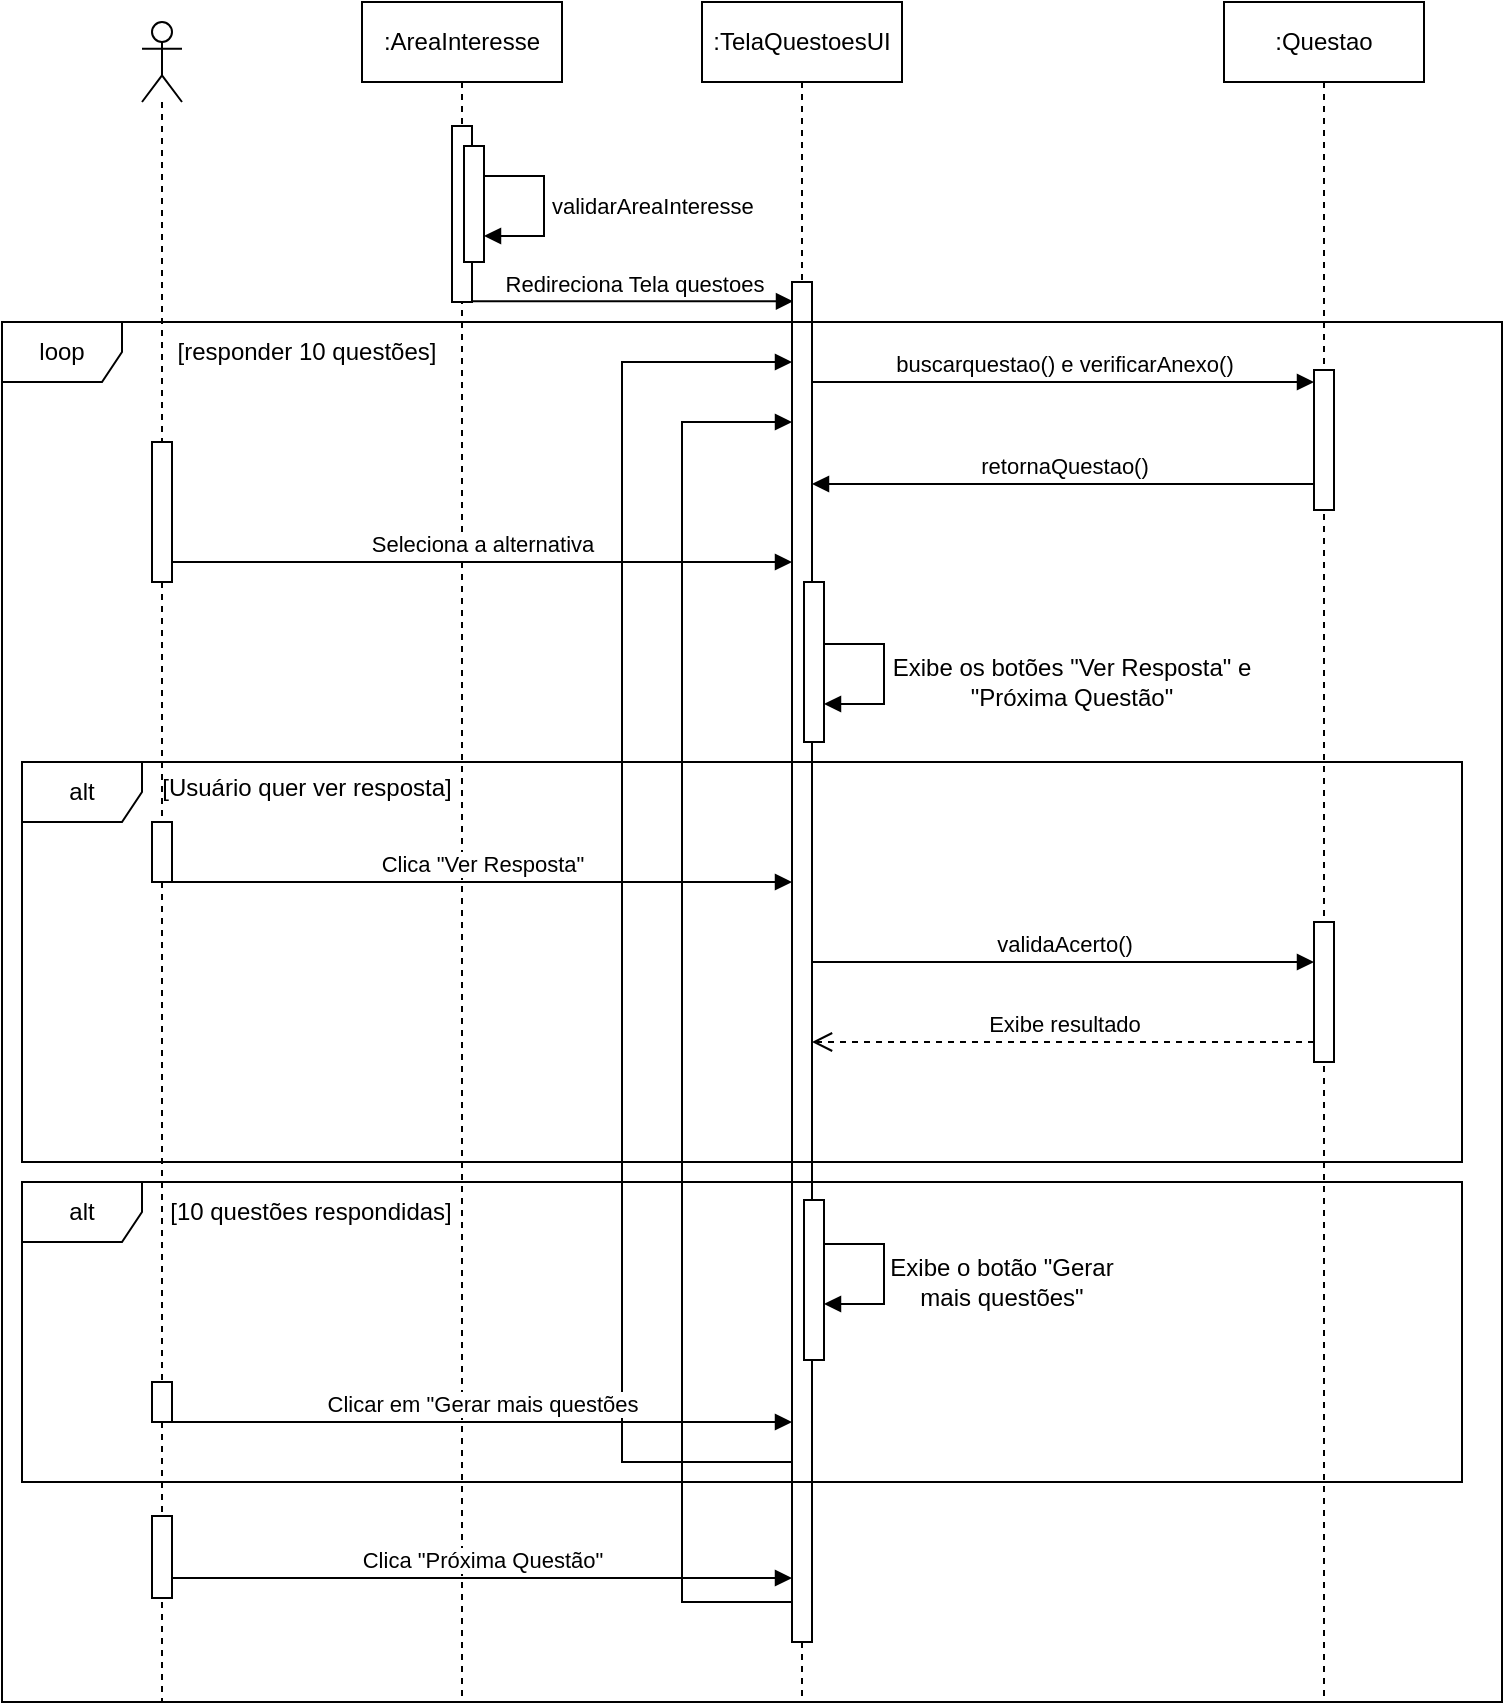 <mxfile version="27.1.1">
  <diagram name="Page-1" id="2YBvvXClWsGukQMizWep">
    <mxGraphModel dx="952" dy="415" grid="1" gridSize="10" guides="1" tooltips="1" connect="1" arrows="1" fold="1" page="1" pageScale="1" pageWidth="850" pageHeight="1100" math="0" shadow="0">
      <root>
        <mxCell id="0" />
        <mxCell id="1" parent="0" />
        <mxCell id="DWPmKB5S3XlxeZs-cIkL-1" value="" style="shape=umlLifeline;perimeter=lifelinePerimeter;whiteSpace=wrap;html=1;container=1;dropTarget=0;collapsible=0;recursiveResize=0;outlineConnect=0;portConstraint=eastwest;newEdgeStyle={&quot;curved&quot;:0,&quot;rounded&quot;:0};participant=umlActor;" vertex="1" parent="1">
          <mxGeometry x="80" y="70" width="20" height="840" as="geometry" />
        </mxCell>
        <mxCell id="DWPmKB5S3XlxeZs-cIkL-14" value="" style="html=1;points=[[0,0,0,0,5],[0,1,0,0,-5],[1,0,0,0,5],[1,1,0,0,-5]];perimeter=orthogonalPerimeter;outlineConnect=0;targetShapes=umlLifeline;portConstraint=eastwest;newEdgeStyle={&quot;curved&quot;:0,&quot;rounded&quot;:0};" vertex="1" parent="DWPmKB5S3XlxeZs-cIkL-1">
          <mxGeometry x="5" y="210" width="10" height="70" as="geometry" />
        </mxCell>
        <mxCell id="DWPmKB5S3XlxeZs-cIkL-42" value="" style="html=1;points=[[0,0,0,0,5],[0,1,0,0,-5],[1,0,0,0,5],[1,1,0,0,-5]];perimeter=orthogonalPerimeter;outlineConnect=0;targetShapes=umlLifeline;portConstraint=eastwest;newEdgeStyle={&quot;curved&quot;:0,&quot;rounded&quot;:0};" vertex="1" parent="DWPmKB5S3XlxeZs-cIkL-1">
          <mxGeometry x="5" y="680" width="10" height="20" as="geometry" />
        </mxCell>
        <mxCell id="DWPmKB5S3XlxeZs-cIkL-2" value=":TelaQuestoesUI" style="shape=umlLifeline;perimeter=lifelinePerimeter;whiteSpace=wrap;html=1;container=1;dropTarget=0;collapsible=0;recursiveResize=0;outlineConnect=0;portConstraint=eastwest;newEdgeStyle={&quot;curved&quot;:0,&quot;rounded&quot;:0};" vertex="1" parent="1">
          <mxGeometry x="360" y="60" width="100" height="850" as="geometry" />
        </mxCell>
        <mxCell id="DWPmKB5S3XlxeZs-cIkL-11" value="" style="html=1;points=[[0,0,0,0,5],[0,1,0,0,-5],[1,0,0,0,5],[1,1,0,0,-5]];perimeter=orthogonalPerimeter;outlineConnect=0;targetShapes=umlLifeline;portConstraint=eastwest;newEdgeStyle={&quot;curved&quot;:0,&quot;rounded&quot;:0};" vertex="1" parent="DWPmKB5S3XlxeZs-cIkL-2">
          <mxGeometry x="45" y="140" width="10" height="680" as="geometry" />
        </mxCell>
        <mxCell id="DWPmKB5S3XlxeZs-cIkL-16" value="" style="html=1;points=[[0,0,0,0,5],[0,1,0,0,-5],[1,0,0,0,5],[1,1,0,0,-5]];perimeter=orthogonalPerimeter;outlineConnect=0;targetShapes=umlLifeline;portConstraint=eastwest;newEdgeStyle={&quot;curved&quot;:0,&quot;rounded&quot;:0};" vertex="1" parent="DWPmKB5S3XlxeZs-cIkL-2">
          <mxGeometry x="51" y="290" width="10" height="80" as="geometry" />
        </mxCell>
        <mxCell id="DWPmKB5S3XlxeZs-cIkL-37" value="" style="html=1;align=left;spacingLeft=2;endArrow=block;rounded=0;edgeStyle=orthogonalEdgeStyle;curved=0;rounded=0;" edge="1" parent="DWPmKB5S3XlxeZs-cIkL-2" source="DWPmKB5S3XlxeZs-cIkL-11" target="DWPmKB5S3XlxeZs-cIkL-11">
          <mxGeometry x="-0.005" relative="1" as="geometry">
            <mxPoint x="61" y="820" as="sourcePoint" />
            <Array as="points">
              <mxPoint x="-40" y="730" />
              <mxPoint x="-40" y="180" />
            </Array>
            <mxPoint x="40" y="180" as="targetPoint" />
            <mxPoint as="offset" />
          </mxGeometry>
        </mxCell>
        <mxCell id="DWPmKB5S3XlxeZs-cIkL-41" value="" style="html=1;align=left;spacingLeft=2;endArrow=block;rounded=0;edgeStyle=orthogonalEdgeStyle;curved=0;rounded=0;" edge="1" parent="DWPmKB5S3XlxeZs-cIkL-2" source="DWPmKB5S3XlxeZs-cIkL-11" target="DWPmKB5S3XlxeZs-cIkL-11">
          <mxGeometry x="-0.005" relative="1" as="geometry">
            <mxPoint x="40" y="810" as="sourcePoint" />
            <Array as="points">
              <mxPoint x="-10" y="800" />
              <mxPoint x="-10" y="210" />
            </Array>
            <mxPoint x="51" y="370" as="targetPoint" />
            <mxPoint as="offset" />
          </mxGeometry>
        </mxCell>
        <mxCell id="DWPmKB5S3XlxeZs-cIkL-3" value=":Questao" style="shape=umlLifeline;perimeter=lifelinePerimeter;whiteSpace=wrap;html=1;container=1;dropTarget=0;collapsible=0;recursiveResize=0;outlineConnect=0;portConstraint=eastwest;newEdgeStyle={&quot;curved&quot;:0,&quot;rounded&quot;:0};" vertex="1" parent="1">
          <mxGeometry x="621" y="60" width="100" height="850" as="geometry" />
        </mxCell>
        <mxCell id="DWPmKB5S3XlxeZs-cIkL-10" value="" style="html=1;points=[[0,0,0,0,5],[0,1,0,0,-5],[1,0,0,0,5],[1,1,0,0,-5]];perimeter=orthogonalPerimeter;outlineConnect=0;targetShapes=umlLifeline;portConstraint=eastwest;newEdgeStyle={&quot;curved&quot;:0,&quot;rounded&quot;:0};" vertex="1" parent="DWPmKB5S3XlxeZs-cIkL-3">
          <mxGeometry x="45" y="184" width="10" height="70" as="geometry" />
        </mxCell>
        <mxCell id="DWPmKB5S3XlxeZs-cIkL-4" value=":AreaInteresse" style="shape=umlLifeline;perimeter=lifelinePerimeter;whiteSpace=wrap;html=1;container=1;dropTarget=0;collapsible=0;recursiveResize=0;outlineConnect=0;portConstraint=eastwest;newEdgeStyle={&quot;curved&quot;:0,&quot;rounded&quot;:0};" vertex="1" parent="1">
          <mxGeometry x="190" y="60" width="100" height="850" as="geometry" />
        </mxCell>
        <mxCell id="DWPmKB5S3XlxeZs-cIkL-5" value="" style="html=1;points=[[0,0,0,0,5],[0,1,0,0,-5],[1,0,0,0,5],[1,1,0,0,-5]];perimeter=orthogonalPerimeter;outlineConnect=0;targetShapes=umlLifeline;portConstraint=eastwest;newEdgeStyle={&quot;curved&quot;:0,&quot;rounded&quot;:0};" vertex="1" parent="DWPmKB5S3XlxeZs-cIkL-4">
          <mxGeometry x="45" y="62" width="10" height="88" as="geometry" />
        </mxCell>
        <mxCell id="DWPmKB5S3XlxeZs-cIkL-6" value="" style="html=1;points=[[0,0,0,0,5],[0,1,0,0,-5],[1,0,0,0,5],[1,1,0,0,-5]];perimeter=orthogonalPerimeter;outlineConnect=0;targetShapes=umlLifeline;portConstraint=eastwest;newEdgeStyle={&quot;curved&quot;:0,&quot;rounded&quot;:0};" vertex="1" parent="DWPmKB5S3XlxeZs-cIkL-4">
          <mxGeometry x="51" y="72" width="10" height="58" as="geometry" />
        </mxCell>
        <mxCell id="DWPmKB5S3XlxeZs-cIkL-7" value="validarAreaInteresse" style="html=1;align=left;spacingLeft=2;endArrow=block;rounded=0;edgeStyle=orthogonalEdgeStyle;curved=0;rounded=0;" edge="1" target="DWPmKB5S3XlxeZs-cIkL-6" parent="DWPmKB5S3XlxeZs-cIkL-4">
          <mxGeometry x="-0.005" relative="1" as="geometry">
            <mxPoint x="61" y="87" as="sourcePoint" />
            <Array as="points">
              <mxPoint x="91" y="87" />
              <mxPoint x="91" y="117" />
            </Array>
            <mxPoint x="66" y="116.966" as="targetPoint" />
            <mxPoint as="offset" />
          </mxGeometry>
        </mxCell>
        <mxCell id="DWPmKB5S3XlxeZs-cIkL-9" value="buscarquestao() e verificarAnexo()" style="html=1;verticalAlign=bottom;endArrow=block;curved=0;rounded=0;" edge="1" parent="1" source="DWPmKB5S3XlxeZs-cIkL-11" target="DWPmKB5S3XlxeZs-cIkL-10">
          <mxGeometry width="80" relative="1" as="geometry">
            <mxPoint x="415" y="219.66" as="sourcePoint" />
            <mxPoint x="580" y="220" as="targetPoint" />
            <Array as="points">
              <mxPoint x="540" y="250" />
            </Array>
          </mxGeometry>
        </mxCell>
        <mxCell id="DWPmKB5S3XlxeZs-cIkL-12" value="Redireciona Tela questoes" style="html=1;verticalAlign=bottom;endArrow=block;curved=0;rounded=0;" edge="1" parent="1" source="DWPmKB5S3XlxeZs-cIkL-5">
          <mxGeometry width="80" relative="1" as="geometry">
            <mxPoint x="242" y="209.66" as="sourcePoint" />
            <mxPoint x="405.5" y="209.66" as="targetPoint" />
          </mxGeometry>
        </mxCell>
        <mxCell id="DWPmKB5S3XlxeZs-cIkL-13" value="retornaQuestao()" style="html=1;verticalAlign=bottom;endArrow=block;curved=0;rounded=0;" edge="1" parent="1">
          <mxGeometry width="80" relative="1" as="geometry">
            <mxPoint x="666" y="301" as="sourcePoint" />
            <mxPoint x="415.0" y="301" as="targetPoint" />
            <Array as="points">
              <mxPoint x="600" y="301" />
              <mxPoint x="490" y="301" />
            </Array>
          </mxGeometry>
        </mxCell>
        <mxCell id="DWPmKB5S3XlxeZs-cIkL-15" value="Seleciona a alternativa" style="html=1;verticalAlign=bottom;endArrow=block;curved=0;rounded=0;" edge="1" parent="1" source="DWPmKB5S3XlxeZs-cIkL-14" target="DWPmKB5S3XlxeZs-cIkL-11">
          <mxGeometry width="80" relative="1" as="geometry">
            <mxPoint x="110" y="340" as="sourcePoint" />
            <mxPoint x="190" y="340" as="targetPoint" />
            <Array as="points">
              <mxPoint x="270" y="340" />
            </Array>
          </mxGeometry>
        </mxCell>
        <mxCell id="DWPmKB5S3XlxeZs-cIkL-17" value="" style="html=1;align=left;spacingLeft=2;endArrow=block;rounded=0;edgeStyle=orthogonalEdgeStyle;curved=0;rounded=0;" edge="1" parent="1">
          <mxGeometry x="-0.005" relative="1" as="geometry">
            <mxPoint x="421" y="381" as="sourcePoint" />
            <Array as="points">
              <mxPoint x="451" y="381" />
              <mxPoint x="451" y="411" />
            </Array>
            <mxPoint x="421" y="411" as="targetPoint" />
            <mxPoint as="offset" />
          </mxGeometry>
        </mxCell>
        <mxCell id="DWPmKB5S3XlxeZs-cIkL-18" value="Exibe os botões &quot;Ver Resposta&quot; e &quot;Próxima Questão&quot;" style="text;html=1;align=center;verticalAlign=middle;whiteSpace=wrap;rounded=0;" vertex="1" parent="1">
          <mxGeometry x="450" y="380" width="190" height="40" as="geometry" />
        </mxCell>
        <mxCell id="DWPmKB5S3XlxeZs-cIkL-19" value="alt" style="shape=umlFrame;whiteSpace=wrap;html=1;pointerEvents=0;" vertex="1" parent="1">
          <mxGeometry x="20" y="440" width="720" height="200" as="geometry" />
        </mxCell>
        <mxCell id="DWPmKB5S3XlxeZs-cIkL-20" value="" style="html=1;points=[[0,0,0,0,5],[0,1,0,0,-5],[1,0,0,0,5],[1,1,0,0,-5]];perimeter=orthogonalPerimeter;outlineConnect=0;targetShapes=umlLifeline;portConstraint=eastwest;newEdgeStyle={&quot;curved&quot;:0,&quot;rounded&quot;:0};" vertex="1" parent="1">
          <mxGeometry x="85" y="470" width="10" height="30" as="geometry" />
        </mxCell>
        <mxCell id="DWPmKB5S3XlxeZs-cIkL-21" value="Clica &quot;Ver Resposta&quot;" style="html=1;verticalAlign=bottom;endArrow=block;curved=0;rounded=0;" edge="1" parent="1" source="DWPmKB5S3XlxeZs-cIkL-20" target="DWPmKB5S3XlxeZs-cIkL-11">
          <mxGeometry width="80" relative="1" as="geometry">
            <mxPoint x="120" y="530" as="sourcePoint" />
            <mxPoint x="200" y="530" as="targetPoint" />
            <Array as="points">
              <mxPoint x="260" y="500" />
              <mxPoint x="340" y="500" />
            </Array>
          </mxGeometry>
        </mxCell>
        <mxCell id="DWPmKB5S3XlxeZs-cIkL-22" value="validaAcerto()" style="html=1;verticalAlign=bottom;endArrow=block;curved=0;rounded=0;" edge="1" parent="1" source="DWPmKB5S3XlxeZs-cIkL-11" target="DWPmKB5S3XlxeZs-cIkL-23">
          <mxGeometry width="80" relative="1" as="geometry">
            <mxPoint x="460" y="530" as="sourcePoint" />
            <mxPoint x="540" y="530" as="targetPoint" />
          </mxGeometry>
        </mxCell>
        <mxCell id="DWPmKB5S3XlxeZs-cIkL-23" value="" style="html=1;points=[[0,0,0,0,5],[0,1,0,0,-5],[1,0,0,0,5],[1,1,0,0,-5]];perimeter=orthogonalPerimeter;outlineConnect=0;targetShapes=umlLifeline;portConstraint=eastwest;newEdgeStyle={&quot;curved&quot;:0,&quot;rounded&quot;:0};" vertex="1" parent="1">
          <mxGeometry x="666" y="520" width="10" height="70" as="geometry" />
        </mxCell>
        <mxCell id="DWPmKB5S3XlxeZs-cIkL-24" value="Exibe resultado" style="html=1;verticalAlign=bottom;endArrow=open;dashed=1;endSize=8;curved=0;rounded=0;" edge="1" parent="1" source="DWPmKB5S3XlxeZs-cIkL-23" target="DWPmKB5S3XlxeZs-cIkL-11">
          <mxGeometry relative="1" as="geometry">
            <mxPoint x="600" y="570" as="sourcePoint" />
            <mxPoint x="520" y="570" as="targetPoint" />
            <Array as="points">
              <mxPoint x="540" y="580" />
            </Array>
          </mxGeometry>
        </mxCell>
        <mxCell id="DWPmKB5S3XlxeZs-cIkL-25" value="[Usuário quer ver resposta]" style="text;html=1;align=center;verticalAlign=middle;whiteSpace=wrap;rounded=0;" vertex="1" parent="1">
          <mxGeometry x="85" y="438" width="155" height="30" as="geometry" />
        </mxCell>
        <mxCell id="DWPmKB5S3XlxeZs-cIkL-28" value="Clica &quot;Próxima Questão&quot;" style="html=1;verticalAlign=bottom;endArrow=block;curved=0;rounded=0;" edge="1" parent="1">
          <mxGeometry width="80" relative="1" as="geometry">
            <mxPoint x="95" y="848" as="sourcePoint" />
            <mxPoint x="405" y="848" as="targetPoint" />
            <Array as="points">
              <mxPoint x="340" y="848" />
            </Array>
          </mxGeometry>
        </mxCell>
        <mxCell id="DWPmKB5S3XlxeZs-cIkL-32" value="alt" style="shape=umlFrame;whiteSpace=wrap;html=1;pointerEvents=0;" vertex="1" parent="1">
          <mxGeometry x="20" y="650" width="720" height="150" as="geometry" />
        </mxCell>
        <mxCell id="DWPmKB5S3XlxeZs-cIkL-33" value="[10 questões respondidas]" style="text;html=1;align=center;verticalAlign=middle;whiteSpace=wrap;rounded=0;" vertex="1" parent="1">
          <mxGeometry x="87" y="650" width="155" height="30" as="geometry" />
        </mxCell>
        <mxCell id="DWPmKB5S3XlxeZs-cIkL-34" value="" style="html=1;points=[[0,0,0,0,5],[0,1,0,0,-5],[1,0,0,0,5],[1,1,0,0,-5]];perimeter=orthogonalPerimeter;outlineConnect=0;targetShapes=umlLifeline;portConstraint=eastwest;newEdgeStyle={&quot;curved&quot;:0,&quot;rounded&quot;:0};" vertex="1" parent="1">
          <mxGeometry x="411" y="659" width="10" height="80" as="geometry" />
        </mxCell>
        <mxCell id="DWPmKB5S3XlxeZs-cIkL-35" value="" style="html=1;align=left;spacingLeft=2;endArrow=block;rounded=0;edgeStyle=orthogonalEdgeStyle;curved=0;rounded=0;" edge="1" parent="1">
          <mxGeometry x="-0.005" relative="1" as="geometry">
            <mxPoint x="421" y="681" as="sourcePoint" />
            <Array as="points">
              <mxPoint x="451" y="681" />
              <mxPoint x="451" y="711" />
            </Array>
            <mxPoint x="421" y="711" as="targetPoint" />
            <mxPoint as="offset" />
          </mxGeometry>
        </mxCell>
        <mxCell id="DWPmKB5S3XlxeZs-cIkL-36" value="Exibe o botão &quot;Gerar mais questões&quot;" style="text;html=1;align=center;verticalAlign=middle;whiteSpace=wrap;rounded=0;" vertex="1" parent="1">
          <mxGeometry x="450" y="680" width="120" height="40" as="geometry" />
        </mxCell>
        <mxCell id="DWPmKB5S3XlxeZs-cIkL-38" value="loop" style="shape=umlFrame;whiteSpace=wrap;html=1;pointerEvents=0;" vertex="1" parent="1">
          <mxGeometry x="10" y="220" width="750" height="690" as="geometry" />
        </mxCell>
        <mxCell id="DWPmKB5S3XlxeZs-cIkL-39" value="[responder 10 questões]" style="text;html=1;align=center;verticalAlign=middle;whiteSpace=wrap;rounded=0;" vertex="1" parent="1">
          <mxGeometry x="95" y="220" width="135" height="30" as="geometry" />
        </mxCell>
        <mxCell id="DWPmKB5S3XlxeZs-cIkL-27" value="" style="html=1;points=[[0,0,0,0,5],[0,1,0,0,-5],[1,0,0,0,5],[1,1,0,0,-5]];perimeter=orthogonalPerimeter;outlineConnect=0;targetShapes=umlLifeline;portConstraint=eastwest;newEdgeStyle={&quot;curved&quot;:0,&quot;rounded&quot;:0};" vertex="1" parent="1">
          <mxGeometry x="85" y="817" width="10" height="41" as="geometry" />
        </mxCell>
        <mxCell id="DWPmKB5S3XlxeZs-cIkL-43" value="Clicar em &quot;Gerar mais questões" style="html=1;verticalAlign=bottom;endArrow=block;curved=0;rounded=0;" edge="1" parent="1">
          <mxGeometry width="80" relative="1" as="geometry">
            <mxPoint x="95" y="770" as="sourcePoint" />
            <mxPoint x="405" y="770" as="targetPoint" />
            <Array as="points">
              <mxPoint x="250" y="770" />
            </Array>
          </mxGeometry>
        </mxCell>
      </root>
    </mxGraphModel>
  </diagram>
</mxfile>
